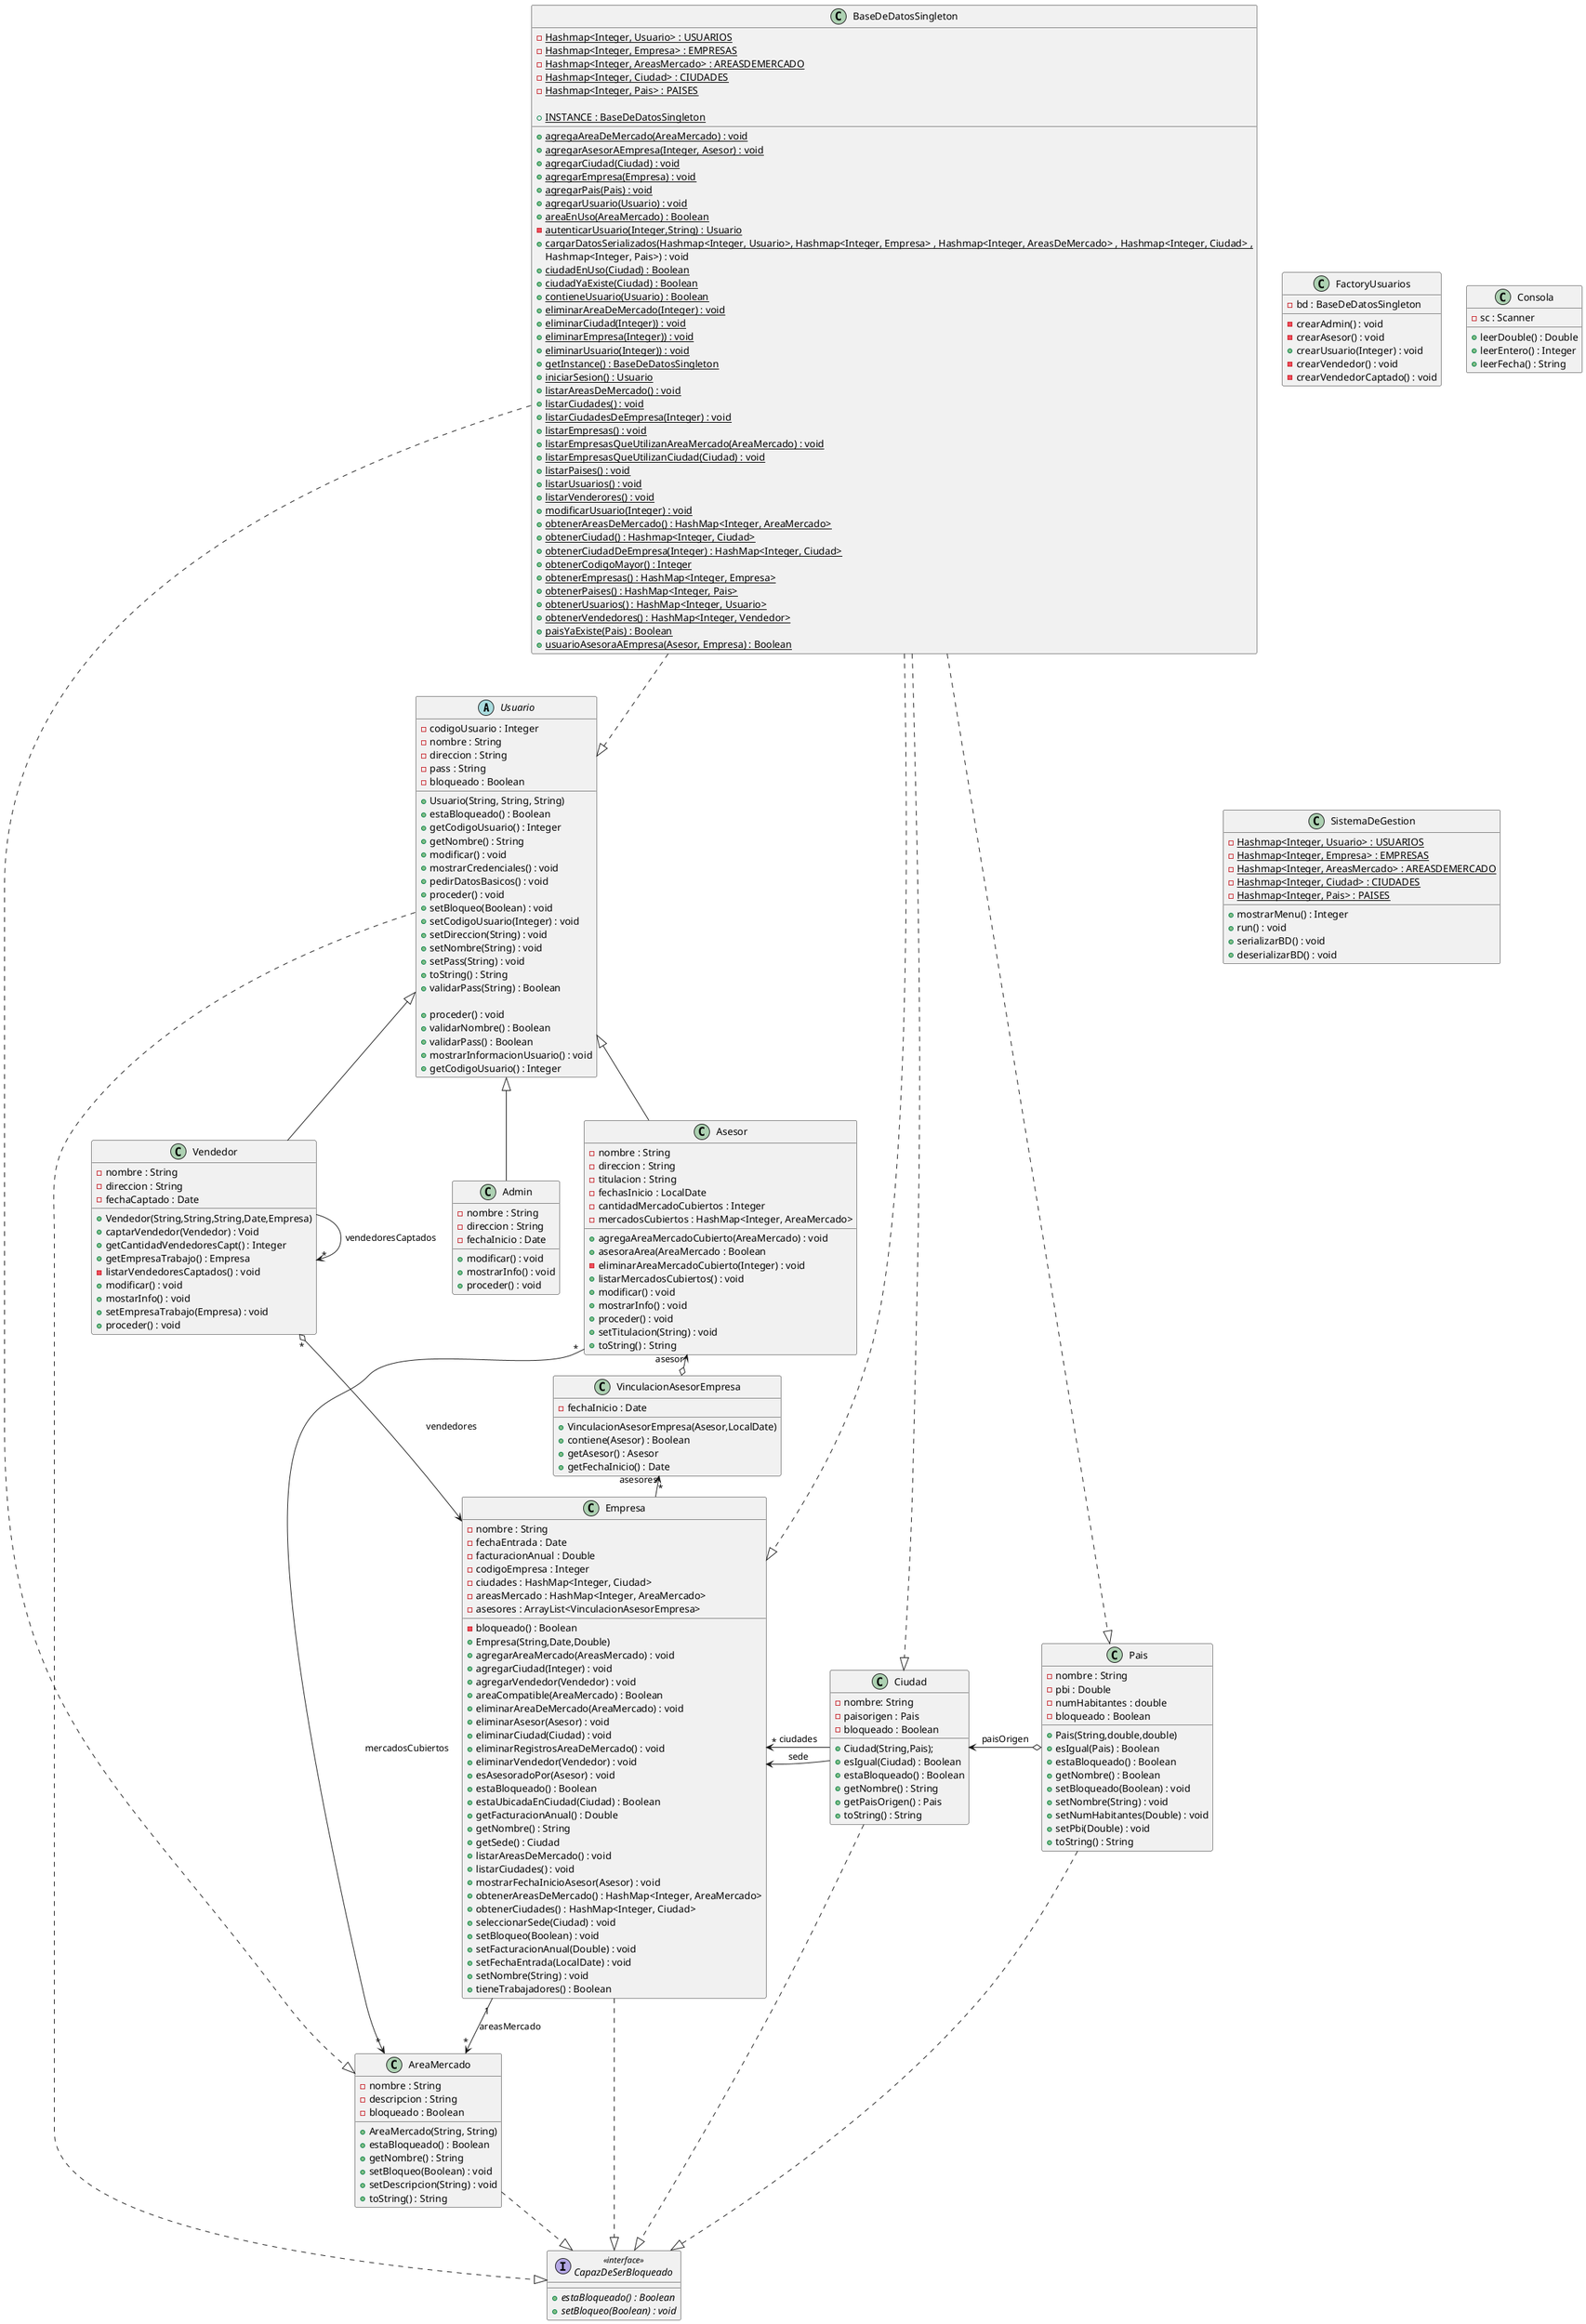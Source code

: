 @startuml

abstract Usuario{
    -codigoUsuario : Integer
    -nombre : String
    -direccion : String
    -pass : String
    - bloqueado : Boolean

    + Usuario(String, String, String)
    + estaBloqueado() : Boolean
    + getCodigoUsuario() : Integer
    + getNombre() : String
    + modificar() : void
    + mostrarCredenciales() : void
    + pedirDatosBasicos() : void
    + proceder() : void
    + setBloqueo(Boolean) : void
    + setCodigoUsuario(Integer) : void
    + setDireccion(String) : void
    + setNombre(String) : void
    + setPass(String) : void
    + toString() : String
    + validarPass(String) : Boolean

    +proceder() : void
    +validarNombre() : Boolean
    +validarPass() : Boolean
    +mostrarInformacionUsuario() : void
    +getCodigoUsuario() : Integer
}

class Vendedor extends Usuario{
    -nombre : String
    -direccion : String
    -fechaCaptado : Date

    +Vendedor(String,String,String,Date,Empresa)
    +captarVendedor(Vendedor) : Void
    +getCantidadVendedoresCapt() : Integer
    +getEmpresaTrabajo() : Empresa
    -listarVendedoresCaptados() : void
    +modificar() : void
    +mostarInfo() : void
    +setEmpresaTrabajo(Empresa) : void
    +proceder() : void
}

class Empresa{
    -nombre : String
    -fechaEntrada : Date
    -facturacionAnual : Double
    -codigoEmpresa : Integer
    -bloqueado() : Boolean
    -ciudades : HashMap<Integer, Ciudad>
    -areasMercado : HashMap<Integer, AreaMercado>
    -asesores : ArrayList<VinculacionAsesorEmpresa>

    +Empresa(String,Date,Double)
    +agregarAreaMercado(AreasMercado) : void
    +agregarCiudad(Integer) : void
    +agregarVendedor(Vendedor) : void
    +areaCompatible(AreaMercado) : Boolean
    +eliminarAreaDeMercado(AreaMercado) : void
    +eliminarAsesor(Asesor) : void
    +eliminarCiudad(Ciudad) : void
    +eliminarRegistrosAreaDeMercado() : void
    +eliminarVendedor(Vendedor) : void
    +esAsesoradoPor(Asesor) : void
    +estaBloqueado() : Boolean
    +estaUbicadaEnCiudad(Ciudad) : Boolean
    +getFacturacionAnual() : Double
    +getNombre() : String
    +getSede() : Ciudad
    +listarAreasDeMercado() : void
    +listarCiudades() : void
    +mostrarFechaInicioAsesor(Asesor) : void
    +obtenerAreasDeMercado() : HashMap<Integer, AreaMercado>
    +obtenerCiudades() : HashMap<Integer, Ciudad>
    +seleccionarSede(Ciudad) : void
    +setBloqueo(Boolean) : void
    +setFacturacionAnual(Double) : void
    +setFechaEntrada(LocalDate) : void
    +setNombre(String) : void
    +tieneTrabajadores() : Boolean
}

class AreaMercado {
    -nombre : String
    -descripcion : String
    -bloqueado : Boolean

    +AreaMercado(String, String)
    +estaBloqueado() : Boolean
    +getNombre() : String
    +setBloqueo(Boolean) : void
    +setDescripcion(String) : void
    +toString() : String
}

class Asesor extends Usuario{
    -nombre : String
    -direccion : String
    -titulacion : String
    -fechasInicio : LocalDate
    -cantidadMercadoCubiertos : Integer
    -mercadosCubiertos : HashMap<Integer, AreaMercado>

    +agregaAreaMercadoCubierto(AreaMercado) : void
    +asesoraArea(AreaMercado : Boolean
    -eliminarAreaMercadoCubierto(Integer) : void
    +listarMercadosCubiertos() : void
    +modificar() : void
    +mostrarInfo() : void
    +proceder() : void
    +setTitulacion(String) : void
    +toString() : String
}

class VinculacionAsesorEmpresa{
    -fechaInicio : Date

    +VinculacionAsesorEmpresa(Asesor,LocalDate)
    +contiene(Asesor) : Boolean
    +getAsesor() : Asesor
    +getFechaInicio() : Date
}

class Admin extends Usuario{
-nombre : String
-direccion : String
-fechaInicio : Date

+modificar() : void
+mostrarInfo() : void
+proceder() : void
}

class Pais{
    -nombre : String
    -pbi : Double
    -numHabitantes : double
    -bloqueado : Boolean

    +Pais(String,double,double)
    +esIgual(Pais) : Boolean
    +estaBloqueado() : Boolean
    +getNombre() : Boolean
    +setBloqueado(Boolean) : void
    +setNombre(String) : void
    +setNumHabitantes(Double) : void
    +setPbi(Double) : void
    +toString() : String
}
class FactoryUsuarios{
 - bd : BaseDeDatosSingleton

 -crearAdmin() : void
 -crearAsesor() : void
 +crearUsuario(Integer) : void
 -crearVendedor() : void
 -crearVendedorCaptado() : void
}
class Consola{
    - sc : Scanner

    +leerDouble() : Double
    +leerEntero() : Integer
    +leerFecha() : String
}

class SistemaDeGestion{
    - {static} Hashmap<Integer, Usuario> : USUARIOS
    - {static} Hashmap<Integer, Empresa> : EMPRESAS
    - {static} Hashmap<Integer, AreasMercado> : AREASDEMERCADO
    - {static} Hashmap<Integer, Ciudad> : CIUDADES
    - {static} Hashmap<Integer, Pais> : PAISES

    +mostrarMenu() : Integer
    +run() : void
    +serializarBD() : void
    +deserializarBD() : void
}

class Ciudad{
    -nombre: String
    -paisorigen : Pais
    -bloqueado : Boolean
    +Ciudad(String,Pais);
    +esIgual(Ciudad) : Boolean
    +estaBloqueado() : Boolean
    +getNombre() : String
    +getPaisOrigen() : Pais
    +toString() : String
}


class BaseDeDatosSingleton{
    - {static} Hashmap<Integer, Usuario> : USUARIOS
    - {static} Hashmap<Integer, Empresa> : EMPRESAS
    - {static} Hashmap<Integer, AreasMercado> : AREASDEMERCADO
    - {static} Hashmap<Integer, Ciudad> : CIUDADES
    - {static} Hashmap<Integer, Pais> : PAISES

    + {static} agregaAreaDeMercado(AreaMercado) : void
    + {static} agregarAsesorAEmpresa(Integer, Asesor) : void
    + {static} agregarCiudad(Ciudad) : void
    + {static} agregarEmpresa(Empresa) : void
    + {static} agregarPais(Pais) : void
    + {static} agregarUsuario(Usuario) : void
    + {static} areaEnUso(AreaMercado) : Boolean
    - {static} autenticarUsuario(Integer,String) : Usuario
    + {static} cargarDatosSerializados(Hashmap<Integer, Usuario>, Hashmap<Integer, Empresa> , Hashmap<Integer, AreasDeMercado> , Hashmap<Integer, Ciudad> ,
    Hashmap<Integer, Pais>) : void
    + {static} ciudadEnUso(Ciudad) : Boolean
    + {static} ciudadYaExiste(Ciudad) : Boolean
    + {static} contieneUsuario(Usuario) : Boolean
    + {static} eliminarAreaDeMercado(Integer) : void
    + {static} eliminarCiudad(Integer)) : void
    + {static} eliminarEmpresa(Integer)) : void
    + {static} eliminarUsuario(Integer)) : void
    + {static} getInstance() : BaseDeDatosSingleton
    + {static} iniciarSesion() : Usuario
    + {static} listarAreasDeMercado() : void
    + {static} listarCiudades() : void
    + {static} listarCiudadesDeEmpresa(Integer) : void
    + {static} listarEmpresas() : void
    + {static} listarEmpresasQueUtilizanAreaMercado(AreaMercado) : void
    + {static} listarEmpresasQueUtilizanCiudad(Ciudad) : void
    + {static} listarPaises() : void
    + {static} listarUsuarios() : void
    + {static} listarVenderores() : void
    + {static} modificarUsuario(Integer) : void
    + {static} obtenerAreasDeMercado() : HashMap<Integer, AreaMercado>
    + {static} obtenerCiudad() : Hashmap<Integer, Ciudad>
    + {static} obtenerCiudadDeEmpresa(Integer) : HashMap<Integer, Ciudad>
    + {static} obtenerCodigoMayor() : Integer
    + {static} obtenerEmpresas() : HashMap<Integer, Empresa>
    + {static} obtenerPaises() : HashMap<Integer, Pais>
    + {static} obtenerUsuarios() : HashMap<Integer, Usuario>
    + {static} obtenerVendedores() : HashMap<Integer, Vendedor>
    + {static} paisYaExiste(Pais) : Boolean
    + {static} usuarioAsesoraAEmpresa(Asesor, Empresa) : Boolean
    + {static} INSTANCE : BaseDeDatosSingleton
}

interface CapazDeSerBloqueado <<interface>>{
    +{abstract} estaBloqueado() : Boolean
    +{abstract} setBloqueo(Boolean) : void
}

Vendedor "*" o--> Empresa : vendedores
Vendedor -> "*" Vendedor : vendedoresCaptados

Empresa "1"--> "*" AreaMercado : areasMercado

VinculacionAsesorEmpresa "*" <- Empresa: asesores
Ciudad <-o Pais : paisOrigen
Ciudad -> "*" Empresa : ciudades
Empresa <- Ciudad : sede
Asesor "*" ---> "*" AreaMercado : mercadosCubiertos
Asesor <-o VinculacionAsesorEmpresa : asesor

Usuario -.|> CapazDeSerBloqueado
Empresa -.|> CapazDeSerBloqueado
AreaMercado -.|> CapazDeSerBloqueado
Ciudad -.|> CapazDeSerBloqueado
Pais -.|> CapazDeSerBloqueado

BaseDeDatosSingleton -.|> Usuario
BaseDeDatosSingleton -.|> Empresa
BaseDeDatosSingleton -.|> AreaMercado
BaseDeDatosSingleton -.|> Pais
BaseDeDatosSingleton -.|> Ciudad

@enduml